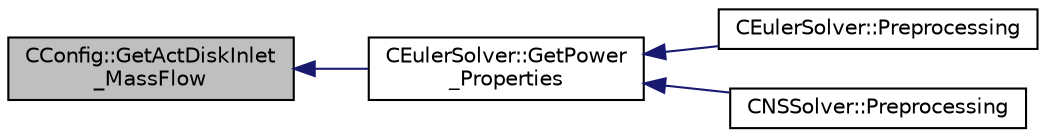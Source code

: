 digraph "CConfig::GetActDiskInlet_MassFlow"
{
  edge [fontname="Helvetica",fontsize="10",labelfontname="Helvetica",labelfontsize="10"];
  node [fontname="Helvetica",fontsize="10",shape=record];
  rankdir="LR";
  Node416 [label="CConfig::GetActDiskInlet\l_MassFlow",height=0.2,width=0.4,color="black", fillcolor="grey75", style="filled", fontcolor="black"];
  Node416 -> Node417 [dir="back",color="midnightblue",fontsize="10",style="solid",fontname="Helvetica"];
  Node417 [label="CEulerSolver::GetPower\l_Properties",height=0.2,width=0.4,color="black", fillcolor="white", style="filled",URL="$class_c_euler_solver.html#ad8b538a82e5a7a7e3903ec29954b1d07",tooltip="Compute the Fan face Mach number. "];
  Node417 -> Node418 [dir="back",color="midnightblue",fontsize="10",style="solid",fontname="Helvetica"];
  Node418 [label="CEulerSolver::Preprocessing",height=0.2,width=0.4,color="black", fillcolor="white", style="filled",URL="$class_c_euler_solver.html#a8b89e1bfce33284c2d8f5f00f82f3f3f",tooltip="Compute primitive variables and their gradients. "];
  Node417 -> Node419 [dir="back",color="midnightblue",fontsize="10",style="solid",fontname="Helvetica"];
  Node419 [label="CNSSolver::Preprocessing",height=0.2,width=0.4,color="black", fillcolor="white", style="filled",URL="$class_c_n_s_solver.html#a028c83d18cf8520dff2f9628d8a04e4b",tooltip="Restart residual and compute gradients. "];
}
